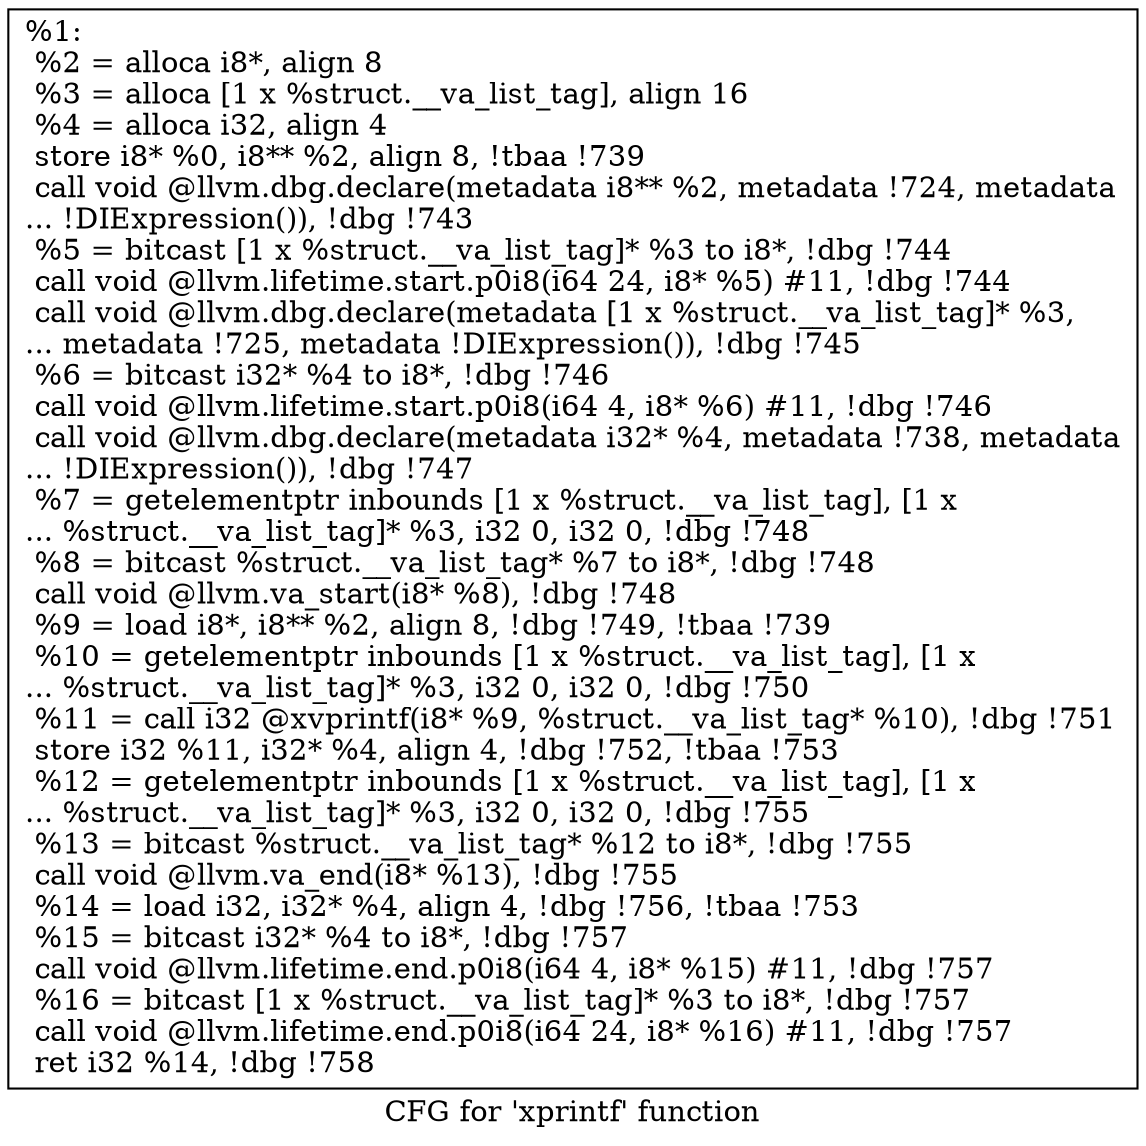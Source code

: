 digraph "CFG for 'xprintf' function" {
	label="CFG for 'xprintf' function";

	Node0x1e7f830 [shape=record,label="{%1:\l  %2 = alloca i8*, align 8\l  %3 = alloca [1 x %struct.__va_list_tag], align 16\l  %4 = alloca i32, align 4\l  store i8* %0, i8** %2, align 8, !tbaa !739\l  call void @llvm.dbg.declare(metadata i8** %2, metadata !724, metadata\l... !DIExpression()), !dbg !743\l  %5 = bitcast [1 x %struct.__va_list_tag]* %3 to i8*, !dbg !744\l  call void @llvm.lifetime.start.p0i8(i64 24, i8* %5) #11, !dbg !744\l  call void @llvm.dbg.declare(metadata [1 x %struct.__va_list_tag]* %3,\l... metadata !725, metadata !DIExpression()), !dbg !745\l  %6 = bitcast i32* %4 to i8*, !dbg !746\l  call void @llvm.lifetime.start.p0i8(i64 4, i8* %6) #11, !dbg !746\l  call void @llvm.dbg.declare(metadata i32* %4, metadata !738, metadata\l... !DIExpression()), !dbg !747\l  %7 = getelementptr inbounds [1 x %struct.__va_list_tag], [1 x\l... %struct.__va_list_tag]* %3, i32 0, i32 0, !dbg !748\l  %8 = bitcast %struct.__va_list_tag* %7 to i8*, !dbg !748\l  call void @llvm.va_start(i8* %8), !dbg !748\l  %9 = load i8*, i8** %2, align 8, !dbg !749, !tbaa !739\l  %10 = getelementptr inbounds [1 x %struct.__va_list_tag], [1 x\l... %struct.__va_list_tag]* %3, i32 0, i32 0, !dbg !750\l  %11 = call i32 @xvprintf(i8* %9, %struct.__va_list_tag* %10), !dbg !751\l  store i32 %11, i32* %4, align 4, !dbg !752, !tbaa !753\l  %12 = getelementptr inbounds [1 x %struct.__va_list_tag], [1 x\l... %struct.__va_list_tag]* %3, i32 0, i32 0, !dbg !755\l  %13 = bitcast %struct.__va_list_tag* %12 to i8*, !dbg !755\l  call void @llvm.va_end(i8* %13), !dbg !755\l  %14 = load i32, i32* %4, align 4, !dbg !756, !tbaa !753\l  %15 = bitcast i32* %4 to i8*, !dbg !757\l  call void @llvm.lifetime.end.p0i8(i64 4, i8* %15) #11, !dbg !757\l  %16 = bitcast [1 x %struct.__va_list_tag]* %3 to i8*, !dbg !757\l  call void @llvm.lifetime.end.p0i8(i64 24, i8* %16) #11, !dbg !757\l  ret i32 %14, !dbg !758\l}"];
}
